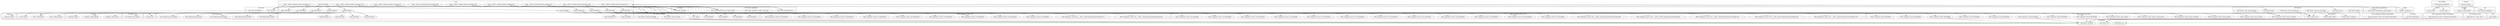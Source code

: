 digraph {
graph [overlap=false]
subgraph cluster_warnings {
	label="warnings";
	"warnings::CORE:match";
	"warnings::CORE:regcomp";
	"warnings::import";
}
subgraph cluster_Test_Builder {
	label="Test::Builder";
	"Test::Builder::BEGIN@19";
}
subgraph cluster_base {
	label="base";
	"base::import";
}
subgraph cluster_Test_Builder_Module {
	label="Test::Builder::Module";
	"Test::Builder::Module::import";
	"Test::Builder::Module::BEGIN@5";
}
subgraph cluster_Exporter {
	label="Exporter";
	"Exporter::import";
}
subgraph cluster_POE_Component_SSLify {
	label="POE::Component::SSLify";
	"POE::Component::SSLify::SSLify_ContextCreate";
	"POE::Component::SSLify::BEGIN@91";
	"POE::Component::SSLify::BEGIN@95";
	"POE::Component::SSLify::BEGIN@98";
	"POE::Component::SSLify::BEGIN@17";
	"POE::Component::SSLify::BEGIN@84";
	"POE::Component::SSLify::BEGIN@1";
	"POE::Component::SSLify::SSLify_GetCipher";
	"POE::Component::SSLify::SSLify_GetSocket";
	"POE::Component::SSLify::BEGIN@58";
	"POE::Component::SSLify::BEGIN@99";
	"POE::Component::SSLify::Client_SSLify";
	"POE::Component::SSLify::Server_SSLify";
	"POE::Component::SSLify::SSLify_Options";
}
subgraph cluster_POE_Component_Server_TCP {
	label="POE::Component::Server::TCP";
	"POE::Component::Server::TCP::__ANON__[POE/Component/Server/TCP.pm:352]";
	"POE::Component::Server::TCP::BEGIN@10";
	"POE::Component::Server::TCP::BEGIN@34";
	"POE::Component::Server::TCP::BEGIN@12";
	"POE::Component::Server::TCP::BEGIN@8";
	"POE::Component::Server::TCP::__ANON__[POE/Component/Server/TCP.pm:341]";
	"POE::Component::Server::TCP::__ANON__[POE/Component/Server/TCP.pm:479]";
	"POE::Component::Server::TCP::BEGIN@5";
	"POE::Component::Server::TCP::BEGIN@3";
	"POE::Component::Server::TCP::__ANON__[POE/Component/Server/TCP.pm:389]";
	"POE::Component::Server::TCP::__ANON__[POE/Component/Server/TCP.pm:364]";
	"POE::Component::Server::TCP::BEGIN@15";
	"POE::Component::Server::TCP::BEGIN@31";
	"POE::Component::Server::TCP::BEGIN@33";
	"POE::Component::Server::TCP::BEGIN@9";
	"POE::Component::Server::TCP::BEGIN@30";
	"POE::Component::Server::TCP::BEGIN@32";
}
subgraph cluster_Internals {
	label="Internals";
	"Internals::SvREADONLY";
}
subgraph cluster_UNIVERSAL {
	label="UNIVERSAL";
	"UNIVERSAL::VERSION";
	"UNIVERSAL::isa";
	"UNIVERSAL::can";
}
subgraph cluster_POE_Component_SSLify_ServerHandle {
	label="POE::Component::SSLify::ServerHandle";
	"POE::Component::SSLify::ServerHandle::BEGIN@17";
}
subgraph cluster_version {
	label="version";
	"version::(cmp";
	"version::(bool";
}
subgraph cluster_POE_Wheel_SocketFactory {
	label="POE::Wheel::SocketFactory";
	"POE::Wheel::SocketFactory::getsockname";
}
subgraph cluster_POE_Kernel {
	label="POE::Kernel";
	"POE::Kernel::_data_sig_unmask_all";
	"POE::Kernel::post";
	"POE::Kernel::_data_sig_mask_all";
	"POE::Kernel::import";
	"POE::Kernel::yield";
	"POE::Kernel::_data_sig_mask_build";
}
subgraph cluster_IO_Prompt_Tiny {
	label="IO::Prompt::Tiny";
	"IO::Prompt::Tiny::prompt";
}
subgraph cluster_Test_More {
	label="Test::More";
	"Test::More::ok";
	"Test::More::BEGIN@23";
}
subgraph cluster_IO_Socket {
	label="IO::Socket";
	"IO::Socket::BEGIN@12";
}
subgraph cluster_POE_Component_SSLify_ClientHandle {
	label="POE::Component::SSLify::ClientHandle";
	"POE::Component::SSLify::ClientHandle::BEGIN@17";
}
subgraph cluster_POE {
	label="POE";
	"POE::BEGIN@8";
	"POE::BEGIN@6";
	"POE::BEGIN@5";
	"POE::import";
	"POE::BEGIN@11";
}
subgraph cluster_constant {
	label="constant";
	"constant::import";
}
subgraph cluster_Cwd {
	label="Cwd";
	"Cwd::getcwd";
}
subgraph cluster_Socket {
	label="Socket";
	"Socket::sockaddr_in";
}
subgraph cluster_mro {
	label="mro";
	"mro::method_changed_in";
}
subgraph cluster_POE_Component_Client_TCP {
	label="POE::Component::Client::TCP";
	"POE::Component::Client::TCP::BEGIN@9";
	"POE::Component::Client::TCP::BEGIN@12";
	"POE::Component::Client::TCP::BEGIN@3";
	"POE::Component::Client::TCP::BEGIN@15";
	"POE::Component::Client::TCP::BEGIN@5";
	"POE::Component::Client::TCP::BEGIN@8";
	"POE::Component::Client::TCP::__ANON__[POE/Component/Client/TCP.pm:263]";
	"POE::Component::Client::TCP::BEGIN@14";
	"POE::Component::Client::TCP::BEGIN@13";
	"POE::Component::Client::TCP::__ANON__[POE/Component/Client/TCP.pm:227]";
	"POE::Component::Client::TCP::BEGIN@16";
}
subgraph cluster_POE_Wheel_ReadWrite {
	label="POE::Wheel::ReadWrite";
	"POE::Wheel::ReadWrite::put";
	"POE::Wheel::ReadWrite::_define_read_state";
	"POE::Wheel::ReadWrite::get_output_handle";
}
subgraph cluster_POE_Resource_Clock {
	label="POE::Resource::Clock";
	"POE::Resource::Clock::_do_X";
}
subgraph cluster_strict {
	label="strict";
	"strict::CORE:regcomp";
	"strict::CORE:match";
	"strict::import";
}
subgraph cluster_main {
	label="main";
	"main::BEGIN@8";
	"main::BEGIN@19";
	"main::BEGIN@20";
	"main::RUNTIME";
	"main::__ANON__[t/simple_parallel_superbig.t:67]";
	"main::BEGIN@41";
	"main::__ANON__[t/simple_parallel_superbig.t:96]";
	"main::BEGIN@22";
	"main::BEGIN@1";
	"main::__ANON__[t/simple_parallel_superbig.t:110]";
	"main::__ANON__[t/simple_parallel_superbig.t:52]";
	"main::BEGIN@2";
	"main::BEGIN@3";
	"main::__ANON__[t/simple_parallel_superbig.t:81]";
	"main::__ANON__[t/simple_parallel_superbig.t:138]";
	"main::BEGIN@2.1";
	"main::BEGIN@9.43";
	"main::BEGIN@21";
	"main::BEGIN@10";
	"main::__ANON__[t/simple_parallel_superbig.t:123]";
	"main::BEGIN@1.3";
	"main::__ANON__[t/simple_parallel_superbig.t:43]";
	"main::BEGIN@2.2";
	"main::BEGIN@7";
	"main::__ANON__[t/simple_parallel_superbig.t:47]";
	"main::BEGIN@9";
}
subgraph cluster_Test_FailWarnings {
	label="Test::FailWarnings";
	"Test::FailWarnings::BEGIN@12";
	"Test::FailWarnings::BEGIN@9";
	"Test::FailWarnings::BEGIN@11";
	"Test::FailWarnings::BEGIN@10";
	"Test::FailWarnings::import";
}
subgraph cluster_POSIX_SigSet {
	label="POSIX::SigSet";
	"POSIX::SigSet::emptyset";
	"POSIX::SigSet::new";
	"POSIX::SigSet::fillset";
}
subgraph cluster_IO_Handle {
	label="IO::Handle";
	"IO::Handle::blocking";
}
"main::BEGIN@10" -> "IO::Prompt::Tiny::prompt";
"base::import" -> "UNIVERSAL::isa";
"main::BEGIN@22" -> "POE::Component::SSLify::BEGIN@98";
"main::BEGIN@22" -> "POE::Component::SSLify::BEGIN@95";
"POE::Component::Server::TCP::__ANON__[POE/Component/Server/TCP.pm:479]" -> "main::__ANON__[t/simple_parallel_superbig.t:43]";
"main::RUNTIME" -> "main::BEGIN@2.1";
"main::BEGIN@7" -> "Test::FailWarnings::BEGIN@12";
"main::BEGIN@21" -> "POE::Component::Server::TCP::BEGIN@5";
"main::BEGIN@19" -> "POE::BEGIN@11";
"main::BEGIN@21" -> "POE::Component::Server::TCP::BEGIN@8";
"main::BEGIN@2" -> "strict::import";
"main::BEGIN@7" -> "Test::FailWarnings::import";
"main::BEGIN@2.1" -> "warnings::import";
"main::BEGIN@2" -> "strict::CORE:match";
"main::RUNTIME" -> "main::BEGIN@10";
"Test::More::BEGIN@23" -> "UNIVERSAL::VERSION";
"POE::Component::SSLify::BEGIN@95" -> "UNIVERSAL::VERSION";
"POE::Component::SSLify::BEGIN@1" -> "UNIVERSAL::VERSION";
"Test::FailWarnings::BEGIN@9" -> "UNIVERSAL::VERSION";
"POE::Component::SSLify::ServerHandle::BEGIN@17" -> "UNIVERSAL::VERSION";
"Test::Builder::Module::BEGIN@5" -> "UNIVERSAL::VERSION";
"POE::Component::SSLify::BEGIN@99" -> "UNIVERSAL::VERSION";
"main::BEGIN@19" -> "UNIVERSAL::VERSION";
"main::BEGIN@8" -> "UNIVERSAL::VERSION";
"IO::Socket::BEGIN@12" -> "UNIVERSAL::VERSION";
"POE::Component::SSLify::ClientHandle::BEGIN@17" -> "UNIVERSAL::VERSION";
"main::__ANON__[t/simple_parallel_superbig.t:67]" -> "POE::Component::SSLify::Server_SSLify";
"main::BEGIN@21" -> "POE::Component::Server::TCP::BEGIN@32";
"main::BEGIN@20" -> "POE::Component::Client::TCP::BEGIN@8";
"main::BEGIN@20" -> "POE::Component::Client::TCP::BEGIN@3";
"Test::Builder::BEGIN@19" -> "version::(cmp";
"POE::Component::Client::TCP::__ANON__[POE/Component/Client/TCP.pm:227]" -> "main::__ANON__[t/simple_parallel_superbig.t:110]";
"main::BEGIN@19" -> "POE::import";
"POE::Kernel::_data_sig_mask_build" -> "POSIX::SigSet::fillset";
"main::__ANON__[t/simple_parallel_superbig.t:138]" -> "POE::Wheel::ReadWrite::get_output_handle";
"main::__ANON__[t/simple_parallel_superbig.t:81]" -> "POE::Wheel::ReadWrite::get_output_handle";
"main::RUNTIME" -> "main::BEGIN@8";
"main::BEGIN@20" -> "POE::Component::Client::TCP::BEGIN@14";
"main::BEGIN@20" -> "POE::Component::Client::TCP::BEGIN@13";
"main::__ANON__[t/simple_parallel_superbig.t:123]" -> "POE::Component::SSLify::SSLify_GetCipher";
"main::__ANON__[t/simple_parallel_superbig.t:138]" -> "POE::Component::SSLify::SSLify_GetCipher";
"main::__ANON__[t/simple_parallel_superbig.t:81]" -> "POE::Component::SSLify::SSLify_GetCipher";
"main::__ANON__[t/simple_parallel_superbig.t:67]" -> "POE::Component::SSLify::SSLify_GetCipher";
"main::__ANON__[t/simple_parallel_superbig.t:81]" -> "POE::Wheel::ReadWrite::put";
"main::__ANON__[t/simple_parallel_superbig.t:110]" -> "POE::Wheel::ReadWrite::put";
"main::BEGIN@2.1" -> "warnings::CORE:match";
"main::__ANON__[t/simple_parallel_superbig.t:43]" -> "POE::Wheel::SocketFactory::getsockname";
"main::__ANON__[t/simple_parallel_superbig.t:138]" -> "POE::Kernel::yield";
"main::BEGIN@20" -> "POE::Component::Client::TCP::BEGIN@12";
"main::RUNTIME" -> "main::BEGIN@20";
"main::BEGIN@22" -> "main::BEGIN@9";
"main::BEGIN@21" -> "POE::Component::Server::TCP::BEGIN@9";
"POE::Component::Server::TCP::__ANON__[POE/Component/Server/TCP.pm:341]" -> "main::__ANON__[t/simple_parallel_superbig.t:47]";
"main::BEGIN@21" -> "POE::Component::Server::TCP::BEGIN@33";
"constant::import" -> "Internals::SvREADONLY";
"main::BEGIN@21" -> "POE::Component::Server::TCP::BEGIN@30";
"POE::Component::Server::TCP::__ANON__[POE/Component/Server/TCP.pm:389]" -> "main::__ANON__[t/simple_parallel_superbig.t:52]";
"main::RUNTIME" -> "main::BEGIN@22";
"main::BEGIN@21" -> "POE::Component::Server::TCP::BEGIN@10";
"main::BEGIN@7" -> "Test::FailWarnings::BEGIN@9";
"POE::Component::Server::TCP::__ANON__[POE/Component/Server/TCP.pm:341]" -> "main::__ANON__[t/simple_parallel_superbig.t:67]";
"main::__ANON__[t/simple_parallel_superbig.t:52]" -> "POE::Kernel::post";
"main::BEGIN@2.1" -> "warnings::CORE:regcomp";
"main::BEGIN@41" -> "Exporter::import";
"main::BEGIN@22" -> "Exporter::import";
"main::__ANON__[t/simple_parallel_superbig.t:67]" -> "POE::Component::SSLify::SSLify_Options";
"main::__ANON__[t/simple_parallel_superbig.t:123]" -> "POE::Component::SSLify::SSLify_ContextCreate";
"main::BEGIN@21" -> "POE::Component::Server::TCP::BEGIN@31";
"main::BEGIN@22" -> "POE::Component::SSLify::BEGIN@17";
"main::BEGIN@20" -> "POE::Component::Client::TCP::BEGIN@9";
"main::BEGIN@7" -> "main::BEGIN@3";
"main::BEGIN@20" -> "POE::Component::Client::TCP::BEGIN@15";
"main::RUNTIME" -> "main::BEGIN@2";
"main::BEGIN@22" -> "POE::Component::SSLify::BEGIN@99";
"main::BEGIN@19" -> "POE::BEGIN@8";
"POE::Component::Server::TCP::__ANON__[POE/Component/Server/TCP.pm:364]" -> "main::__ANON__[t/simple_parallel_superbig.t:96]";
"main::BEGIN@20" -> "POE::Component::Client::TCP::BEGIN@16";
"main::RUNTIME" -> "main::BEGIN@7";
"main::BEGIN@10" -> "main::BEGIN@1.3";
"main::__ANON__[t/simple_parallel_superbig.t:67]" -> "Test::More::ok";
"main::__ANON__[t/simple_parallel_superbig.t:81]" -> "Test::More::ok";
"main::__ANON__[t/simple_parallel_superbig.t:47]" -> "Test::More::ok";
"main::__ANON__[t/simple_parallel_superbig.t:138]" -> "Test::More::ok";
"main::__ANON__[t/simple_parallel_superbig.t:123]" -> "Test::More::ok";
"main::__ANON__[t/simple_parallel_superbig.t:110]" -> "Test::More::ok";
"main::__ANON__[t/simple_parallel_superbig.t:52]" -> "Test::More::ok";
"main::BEGIN@19" -> "POE::BEGIN@5";
"main::__ANON__[t/simple_parallel_superbig.t:123]" -> "POE::Component::SSLify::Client_SSLify";
"main::BEGIN@7" -> "Test::FailWarnings::BEGIN@10";
"main::BEGIN@21" -> "POE::Component::Server::TCP::BEGIN@34";
"main::BEGIN@21" -> "POE::Component::Server::TCP::BEGIN@3";
"main::RUNTIME" -> "main::BEGIN@19";
"main::BEGIN@8" -> "Test::Builder::Module::import";
"main::BEGIN@21" -> "POE::Component::Server::TCP::BEGIN@15";
"main::BEGIN@22" -> "POE::Component::SSLify::BEGIN@58";
"POE::Component::Client::TCP::__ANON__[POE/Component/Client/TCP.pm:227]" -> "main::__ANON__[t/simple_parallel_superbig.t:123]";
"main::RUNTIME" -> "main::BEGIN@21";
"main::BEGIN@20" -> "POE::Component::Client::TCP::BEGIN@5";
"main::BEGIN@7" -> "Cwd::getcwd";
"POE::Kernel::_data_sig_mask_build" -> "POSIX::SigSet::emptyset";
"Test::Builder::BEGIN@19" -> "version::(bool";
"main::BEGIN@7" -> "main::BEGIN@1";
"main::RUNTIME" -> "main::BEGIN@41";
"main::BEGIN@22" -> "POE::Component::SSLify::BEGIN@84";
"main::BEGIN@7" -> "Test::FailWarnings::BEGIN@11";
"main::__ANON__[t/simple_parallel_superbig.t:67]" -> "POE::Component::SSLify::SSLify_GetSocket";
"main::__ANON__[t/simple_parallel_superbig.t:123]" -> "POE::Component::SSLify::SSLify_GetSocket";
"main::BEGIN@19" -> "POE::BEGIN@6";
"main::BEGIN@22" -> "POE::Component::SSLify::BEGIN@91";
"POE::Resource::Clock::_do_X" -> "UNIVERSAL::can";
"POE::Kernel::import" -> "UNIVERSAL::can";
"POE::Wheel::ReadWrite::_define_read_state" -> "UNIVERSAL::can";
"main::BEGIN@7" -> "main::BEGIN@2.2";
"POE::Kernel::_data_sig_mask_build" -> "POSIX::SigSet::new";
"POE::Kernel::_data_sig_unmask_all" -> "POSIX::SigSet::new";
"POE::Kernel::_data_sig_mask_all" -> "POSIX::SigSet::new";
"main::BEGIN@22" -> "main::BEGIN@9.43";
"POE::Component::Client::TCP::__ANON__[POE/Component/Client/TCP.pm:263]" -> "main::__ANON__[t/simple_parallel_superbig.t:138]";
"POE::Component::Server::TCP::__ANON__[POE/Component/Server/TCP.pm:352]" -> "main::__ANON__[t/simple_parallel_superbig.t:81]";
"constant::import" -> "mro::method_changed_in";
"main::BEGIN@2" -> "strict::CORE:regcomp";
"main::BEGIN@21" -> "POE::Component::Server::TCP::BEGIN@12";
"main::__ANON__[t/simple_parallel_superbig.t:43]" -> "Socket::sockaddr_in";
"main::__ANON__[t/simple_parallel_superbig.t:67]" -> "IO::Handle::blocking";
"main::__ANON__[t/simple_parallel_superbig.t:123]" -> "IO::Handle::blocking";
}
